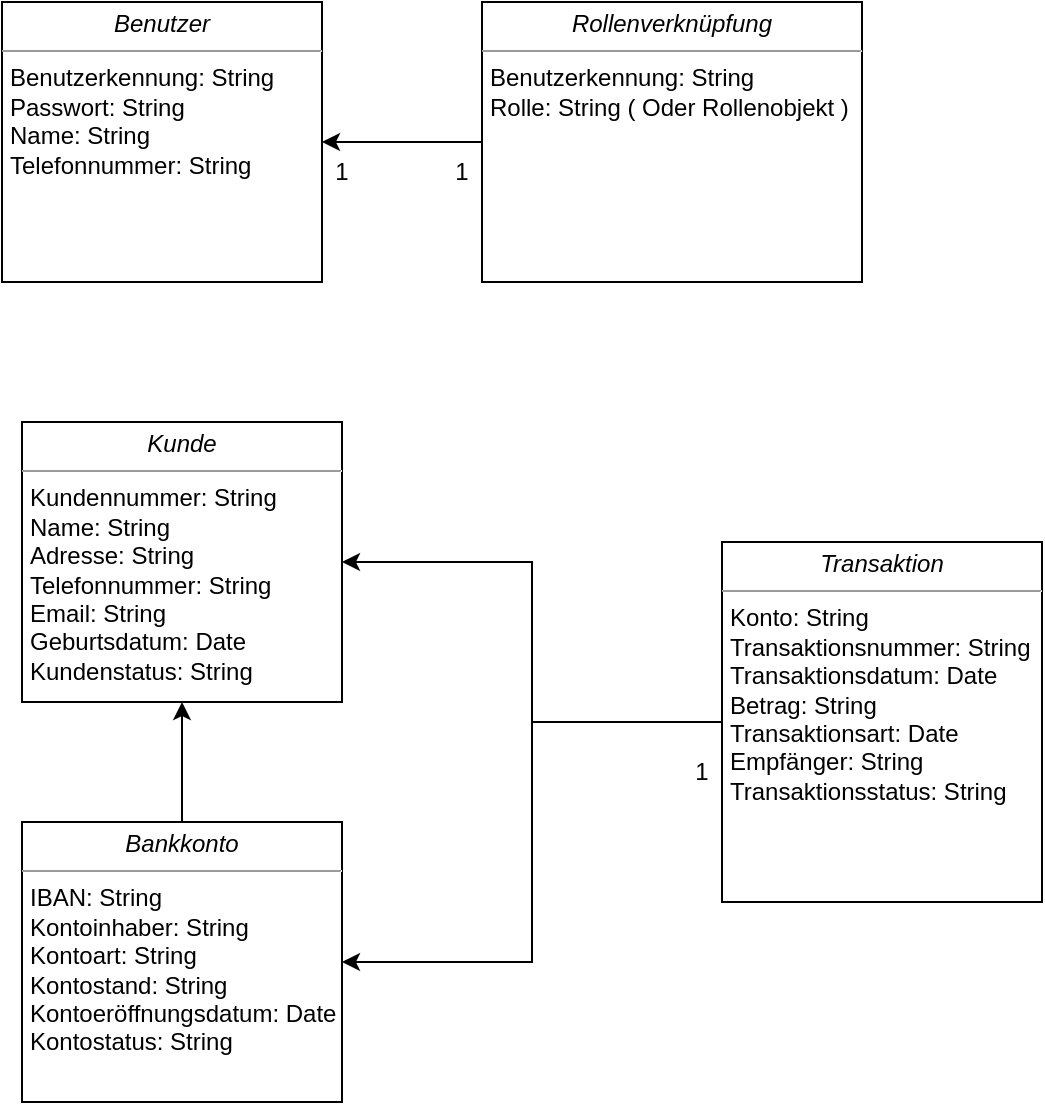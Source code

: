 <mxfile version="26.2.10">
  <diagram name="Page-1" id="c4acf3e9-155e-7222-9cf6-157b1a14988f">
    <mxGraphModel dx="1044" dy="508" grid="1" gridSize="10" guides="1" tooltips="1" connect="1" arrows="1" fold="1" page="1" pageScale="1" pageWidth="850" pageHeight="1100" background="none" math="0" shadow="0">
      <root>
        <mxCell id="0" />
        <mxCell id="1" parent="0" />
        <mxCell id="5d2195bd80daf111-18" value="&lt;p style=&quot;margin:0px;margin-top:4px;text-align:center;&quot;&gt;&lt;i&gt;Benutzer&lt;/i&gt;&lt;/p&gt;&lt;hr size=&quot;1&quot;&gt;&lt;p style=&quot;margin:0px;margin-left:4px;&quot;&gt;Benutzerkennung: String&lt;br&gt;Passwort: String&lt;/p&gt;&lt;p style=&quot;margin:0px;margin-left:4px;&quot;&gt;Name: String&lt;/p&gt;&lt;p style=&quot;margin:0px;margin-left:4px;&quot;&gt;Telefonnummer: String&lt;/p&gt;&lt;p style=&quot;margin:0px;margin-left:4px;&quot;&gt;&lt;br&gt;&lt;/p&gt;" style="verticalAlign=top;align=left;overflow=fill;fontSize=12;fontFamily=Helvetica;html=1;rounded=0;shadow=0;comic=0;labelBackgroundColor=none;strokeWidth=1" parent="1" vertex="1">
          <mxGeometry x="30" y="40" width="160" height="140" as="geometry" />
        </mxCell>
        <mxCell id="8VdmQcnPT38chv_HORw9-2" value="" style="edgeStyle=orthogonalEdgeStyle;rounded=0;orthogonalLoop=1;jettySize=auto;html=1;" edge="1" parent="1" source="Z0etsLBBXspUUZ8_k3zE-2" target="5d2195bd80daf111-18">
          <mxGeometry relative="1" as="geometry" />
        </mxCell>
        <mxCell id="Z0etsLBBXspUUZ8_k3zE-2" value="&lt;p style=&quot;margin:0px;margin-top:4px;text-align:center;&quot;&gt;&lt;i&gt;Rollenverknüpfung&lt;/i&gt;&lt;/p&gt;&lt;hr size=&quot;1&quot;&gt;&lt;p style=&quot;margin:0px;margin-left:4px;&quot;&gt;Benutzerkennung: String&lt;br&gt;Rolle: String ( Oder Rollenobjekt )&amp;nbsp;&lt;/p&gt;&lt;p style=&quot;margin:0px;margin-left:4px;&quot;&gt;&lt;br&gt;&lt;/p&gt;" style="verticalAlign=top;align=left;overflow=fill;fontSize=12;fontFamily=Helvetica;html=1;rounded=0;shadow=0;comic=0;labelBackgroundColor=none;strokeWidth=1" parent="1" vertex="1">
          <mxGeometry x="270" y="40" width="190" height="140" as="geometry" />
        </mxCell>
        <mxCell id="Z0etsLBBXspUUZ8_k3zE-3" value="&lt;p style=&quot;margin:0px;margin-top:4px;text-align:center;&quot;&gt;&lt;i&gt;Kunde&lt;/i&gt;&lt;/p&gt;&lt;hr size=&quot;1&quot;&gt;&lt;p style=&quot;margin:0px;margin-left:4px;&quot;&gt;Kundennummer: String&lt;br&gt;&lt;/p&gt;&lt;p style=&quot;margin:0px;margin-left:4px;&quot;&gt;Name: String&lt;/p&gt;&lt;p style=&quot;margin:0px;margin-left:4px;&quot;&gt;Adresse: String&lt;/p&gt;&lt;p style=&quot;margin:0px;margin-left:4px;&quot;&gt;Telefonnummer: String&lt;/p&gt;&lt;p style=&quot;margin:0px;margin-left:4px;&quot;&gt;Email: String&lt;/p&gt;&lt;p style=&quot;margin:0px;margin-left:4px;&quot;&gt;Geburtsdatum: Date&lt;/p&gt;&lt;p style=&quot;margin:0px;margin-left:4px;&quot;&gt;Kundenstatus: String&lt;/p&gt;" style="verticalAlign=top;align=left;overflow=fill;fontSize=12;fontFamily=Helvetica;html=1;rounded=0;shadow=0;comic=0;labelBackgroundColor=none;strokeWidth=1" parent="1" vertex="1">
          <mxGeometry x="40" y="250" width="160" height="140" as="geometry" />
        </mxCell>
        <mxCell id="8VdmQcnPT38chv_HORw9-8" style="edgeStyle=orthogonalEdgeStyle;rounded=0;orthogonalLoop=1;jettySize=auto;html=1;entryX=0.5;entryY=1;entryDx=0;entryDy=0;" edge="1" parent="1" source="Z0etsLBBXspUUZ8_k3zE-5" target="Z0etsLBBXspUUZ8_k3zE-3">
          <mxGeometry relative="1" as="geometry" />
        </mxCell>
        <mxCell id="Z0etsLBBXspUUZ8_k3zE-5" value="&lt;p style=&quot;margin:0px;margin-top:4px;text-align:center;&quot;&gt;&lt;i&gt;Bankkonto&lt;/i&gt;&lt;/p&gt;&lt;hr size=&quot;1&quot;&gt;&lt;p style=&quot;margin:0px;margin-left:4px;&quot;&gt;IBAN: String&lt;br&gt;&lt;/p&gt;&lt;p style=&quot;margin:0px;margin-left:4px;&quot;&gt;Kontoinhaber: String&lt;/p&gt;&lt;p style=&quot;margin:0px;margin-left:4px;&quot;&gt;Kontoart: String&lt;/p&gt;&lt;p style=&quot;margin:0px;margin-left:4px;&quot;&gt;Kontostand: String&lt;/p&gt;&lt;p style=&quot;margin:0px;margin-left:4px;&quot;&gt;Kontoeröffnungsdatum: Date&lt;/p&gt;&lt;p style=&quot;margin:0px;margin-left:4px;&quot;&gt;Kontostatus: String&lt;/p&gt;" style="verticalAlign=top;align=left;overflow=fill;fontSize=12;fontFamily=Helvetica;html=1;rounded=0;shadow=0;comic=0;labelBackgroundColor=none;strokeWidth=1" parent="1" vertex="1">
          <mxGeometry x="40" y="450" width="160" height="140" as="geometry" />
        </mxCell>
        <mxCell id="8VdmQcnPT38chv_HORw9-6" style="edgeStyle=orthogonalEdgeStyle;rounded=0;orthogonalLoop=1;jettySize=auto;html=1;entryX=1;entryY=0.5;entryDx=0;entryDy=0;" edge="1" parent="1" source="Z0etsLBBXspUUZ8_k3zE-6" target="Z0etsLBBXspUUZ8_k3zE-5">
          <mxGeometry relative="1" as="geometry" />
        </mxCell>
        <mxCell id="8VdmQcnPT38chv_HORw9-7" style="edgeStyle=orthogonalEdgeStyle;rounded=0;orthogonalLoop=1;jettySize=auto;html=1;entryX=1;entryY=0.5;entryDx=0;entryDy=0;" edge="1" parent="1" source="Z0etsLBBXspUUZ8_k3zE-6" target="Z0etsLBBXspUUZ8_k3zE-3">
          <mxGeometry relative="1" as="geometry" />
        </mxCell>
        <mxCell id="Z0etsLBBXspUUZ8_k3zE-6" value="&lt;p style=&quot;margin:0px;margin-top:4px;text-align:center;&quot;&gt;&lt;i&gt;Transaktion&lt;/i&gt;&lt;/p&gt;&lt;hr size=&quot;1&quot;&gt;&lt;p style=&quot;margin:0px;margin-left:4px;&quot;&gt;Konto: String&lt;br&gt;&lt;/p&gt;&lt;p style=&quot;margin:0px;margin-left:4px;&quot;&gt;Transaktionsnummer: String&lt;/p&gt;&lt;p style=&quot;margin:0px;margin-left:4px;&quot;&gt;Transaktionsdatum: Date&lt;/p&gt;&lt;p style=&quot;margin:0px;margin-left:4px;&quot;&gt;Betrag: String&lt;/p&gt;&lt;p style=&quot;margin:0px;margin-left:4px;&quot;&gt;Transaktionsart: Date&lt;/p&gt;&lt;p style=&quot;margin:0px;margin-left:4px;&quot;&gt;Empfänger: String&lt;/p&gt;&lt;p style=&quot;margin:0px;margin-left:4px;&quot;&gt;Transaktionsstatus: String&lt;/p&gt;" style="verticalAlign=top;align=left;overflow=fill;fontSize=12;fontFamily=Helvetica;html=1;rounded=0;shadow=0;comic=0;labelBackgroundColor=none;strokeWidth=1" parent="1" vertex="1">
          <mxGeometry x="390" y="310" width="160" height="180" as="geometry" />
        </mxCell>
        <mxCell id="8VdmQcnPT38chv_HORw9-3" value="1" style="text;html=1;align=center;verticalAlign=middle;whiteSpace=wrap;rounded=0;" vertex="1" parent="1">
          <mxGeometry x="230" y="110" width="60" height="30" as="geometry" />
        </mxCell>
        <mxCell id="8VdmQcnPT38chv_HORw9-5" value="1" style="text;html=1;align=center;verticalAlign=middle;whiteSpace=wrap;rounded=0;" vertex="1" parent="1">
          <mxGeometry x="170" y="110" width="60" height="30" as="geometry" />
        </mxCell>
        <mxCell id="8VdmQcnPT38chv_HORw9-9" value="1" style="text;html=1;align=center;verticalAlign=middle;whiteSpace=wrap;rounded=0;" vertex="1" parent="1">
          <mxGeometry x="350" y="410" width="60" height="30" as="geometry" />
        </mxCell>
      </root>
    </mxGraphModel>
  </diagram>
</mxfile>
